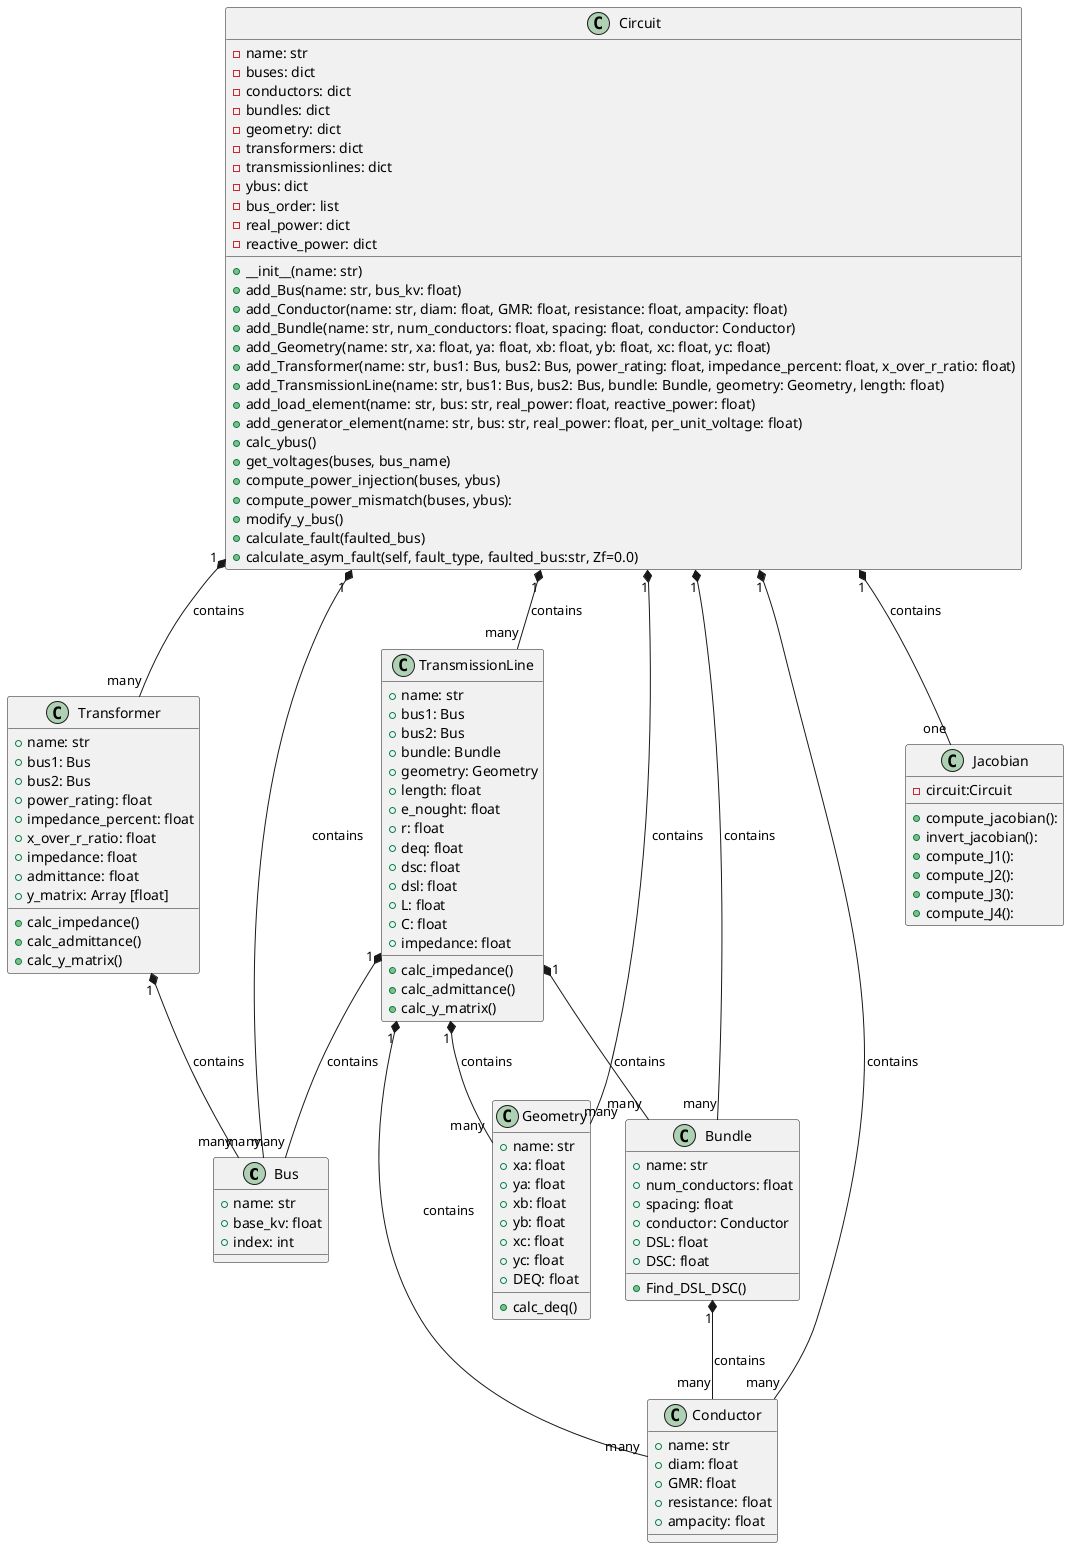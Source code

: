 @startuml

class Bus {
    +name: str
    +base_kv: float
    +index: int
 }

class Conductor {
    +name: str
    +diam: float
    +GMR: float
    +resistance: float
    +ampacity: float
}

class Geometry {
    +name: str
    +xa: float
    +ya: float
    +xb: float
    +yb: float
    +xc: float
    +yc: float
    +DEQ: float
    +calc_deq()
}

class Bundle {
    +name: str
    +num_conductors: float
    +spacing: float
    +conductor: Conductor
    +DSL: float
    +DSC: float
    +Find_DSL_DSC()
}

class Transformer {
    +name: str
    +bus1: Bus
    +bus2: Bus
    +power_rating: float
    +impedance_percent: float
    +x_over_r_ratio: float
    +impedance: float
    +admittance: float
    +y_matrix: Array [float]
    +calc_impedance()
    +calc_admittance()
    +calc_y_matrix()
}

class TransmissionLine {
    +name: str
    +bus1: Bus
    +bus2: Bus
    +bundle: Bundle
    +geometry: Geometry
    +length: float
    +e_nought: float
    +r: float
    +deq: float
    +dsc: float
    +dsl: float
    +L: float
    +C: float
    +impedance: float
    +calc_impedance()
    +calc_admittance()
    +calc_y_matrix()
}
class Circuit {
    - name: str
    - buses: dict
    - conductors: dict
    - bundles: dict
    - geometry: dict
    - transformers: dict
    - transmissionlines: dict
    - ybus: dict
    - bus_order: list
    - real_power: dict
    - reactive_power: dict
    + __init__(name: str)
    + add_Bus(name: str, bus_kv: float)
    + add_Conductor(name: str, diam: float, GMR: float, resistance: float, ampacity: float)
    + add_Bundle(name: str, num_conductors: float, spacing: float, conductor: Conductor)
    + add_Geometry(name: str, xa: float, ya: float, xb: float, yb: float, xc: float, yc: float)
    + add_Transformer(name: str, bus1: Bus, bus2: Bus, power_rating: float, impedance_percent: float, x_over_r_ratio: float)
    + add_TransmissionLine(name: str, bus1: Bus, bus2: Bus, bundle: Bundle, geometry: Geometry, length: float)
    + add_load_element(name: str, bus: str, real_power: float, reactive_power: float)
    + add_generator_element(name: str, bus: str, real_power: float, per_unit_voltage: float)
    + calc_ybus()
    + get_voltages(buses, bus_name)
    + compute_power_injection(buses, ybus)
    + compute_power_mismatch(buses, ybus):
    + modify_y_bus()
    + calculate_fault(faulted_bus)
    + calculate_asym_fault(self, fault_type, faulted_bus:str, Zf=0.0)


}

class Jacobian {
    -circuit:Circuit
    +compute_jacobian():
    +invert_jacobian():
    +compute_J1():
    +compute_J2():
    +compute_J3():
    +compute_J4():


}

Circuit "1" *-- "many" Bus : contains
Circuit "1" *-- "many" Conductor : contains
Circuit "1" *-- "many" Bundle : contains
Circuit "1" *-- "many" Geometry : contains
Circuit "1" *-- "many" Transformer : contains
Circuit "1" *-- "many" TransmissionLine : contains
TransmissionLine "1" *-- "many" Bus : contains
TransmissionLine "1" *-- "many" Conductor : contains
TransmissionLine "1" *-- "many" Bundle : contains
TransmissionLine "1" *-- "many" Geometry : contains
Transformer "1" *-- "many" Bus : contains
Bundle "1" *-- "many" Conductor : contains
Circuit "1" *-- "one" Jacobian : contains
@enduml